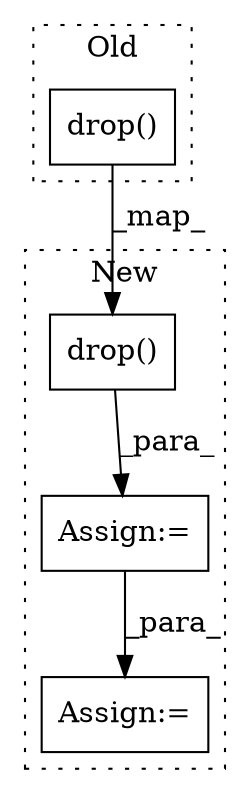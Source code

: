 digraph G {
subgraph cluster0 {
1 [label="drop()" a="75" s="11394" l="54" shape="box"];
label = "Old";
style="dotted";
}
subgraph cluster1 {
2 [label="drop()" a="75" s="13270" l="40" shape="box"];
3 [label="Assign:=" a="68" s="13739" l="3" shape="box"];
4 [label="Assign:=" a="68" s="13267" l="3" shape="box"];
label = "New";
style="dotted";
}
1 -> 2 [label="_map_"];
2 -> 4 [label="_para_"];
4 -> 3 [label="_para_"];
}